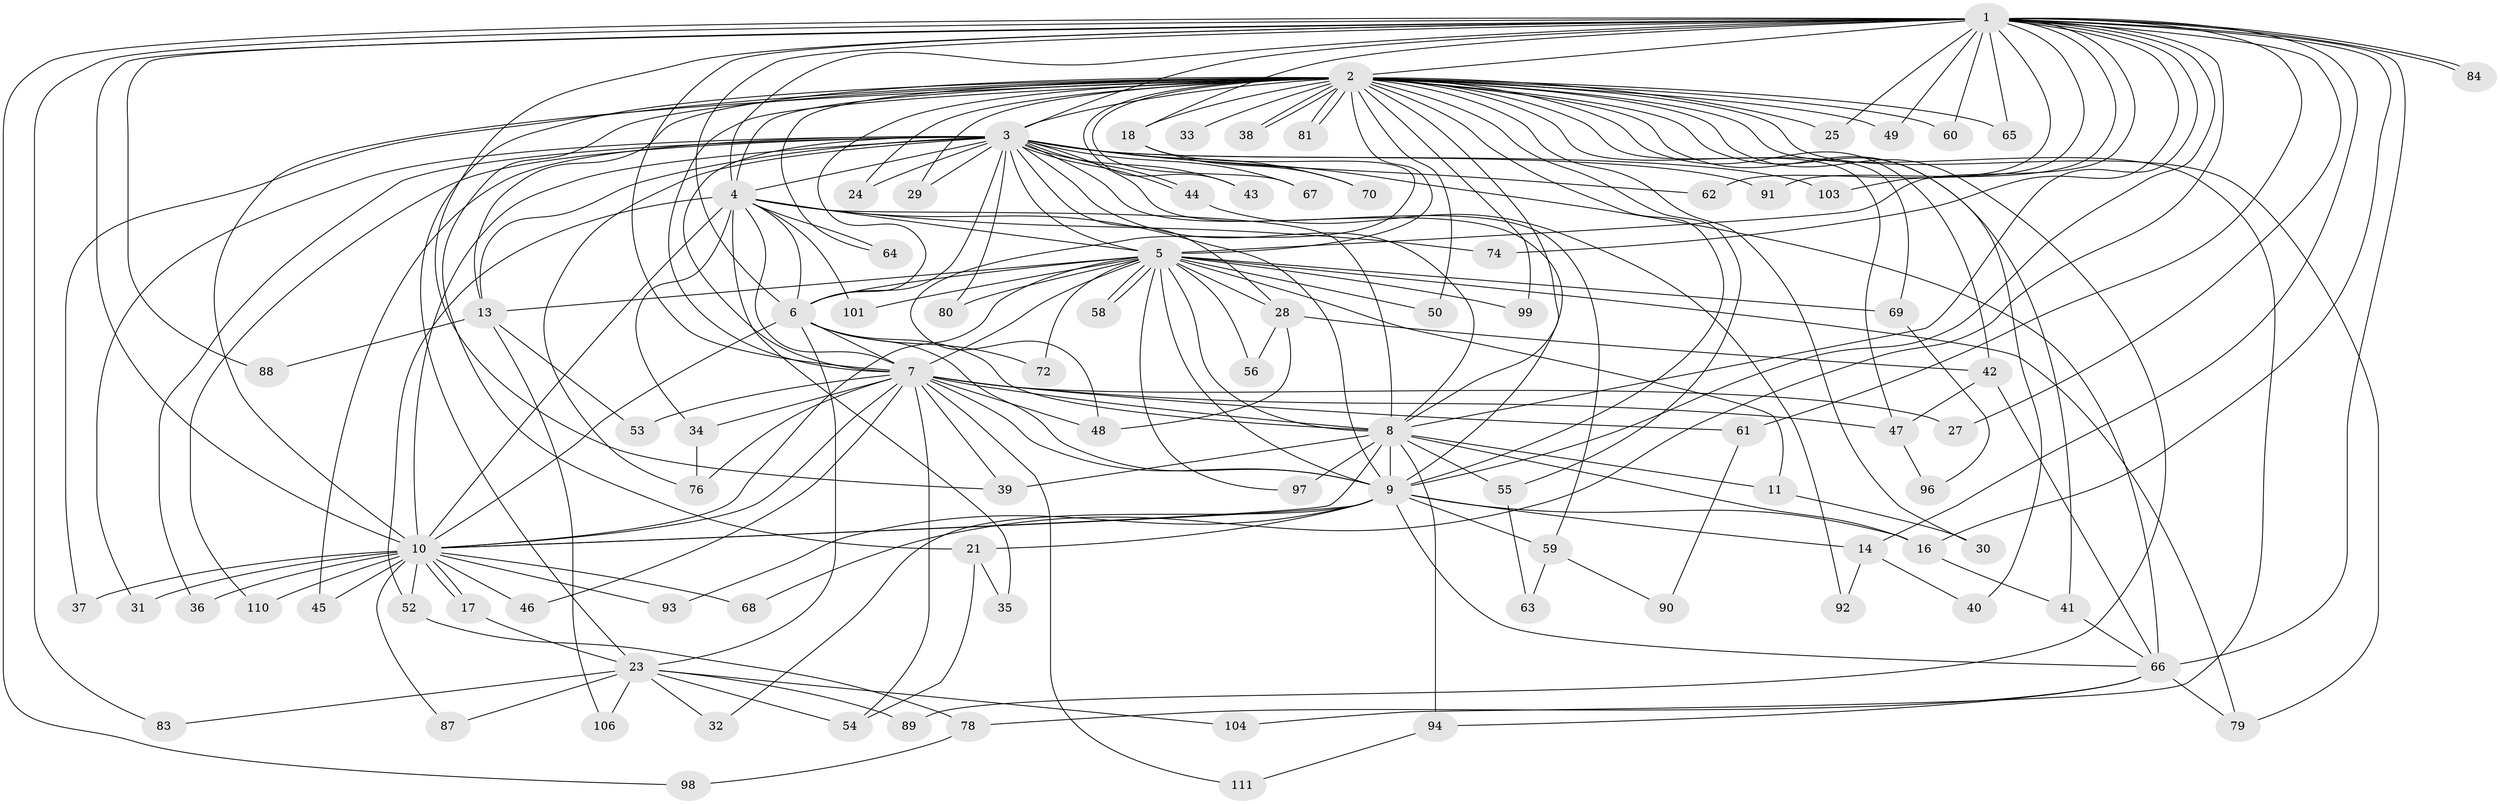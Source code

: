 // original degree distribution, {34: 0.009009009009009009, 40: 0.009009009009009009, 28: 0.009009009009009009, 14: 0.009009009009009009, 24: 0.009009009009009009, 11: 0.009009009009009009, 20: 0.009009009009009009, 17: 0.018018018018018018, 22: 0.009009009009009009, 3: 0.1981981981981982, 2: 0.5855855855855856, 5: 0.036036036036036036, 4: 0.06306306306306306, 7: 0.009009009009009009, 10: 0.009009009009009009, 6: 0.009009009009009009}
// Generated by graph-tools (version 1.1) at 2025/11/02/27/25 16:11:05]
// undirected, 89 vertices, 214 edges
graph export_dot {
graph [start="1"]
  node [color=gray90,style=filled];
  1 [super="+82"];
  2 [super="+20"];
  3 [super="+22"];
  4 [super="+19"];
  5 [super="+12"];
  6 [super="+109"];
  7 [super="+95"];
  8 [super="+73"];
  9 [super="+86"];
  10 [super="+15"];
  11;
  13 [super="+26"];
  14 [super="+51"];
  16 [super="+105"];
  17;
  18;
  21;
  23 [super="+108"];
  24;
  25;
  27;
  28;
  29;
  30;
  31;
  32;
  33;
  34;
  35;
  36;
  37;
  38;
  39;
  40;
  41 [super="+71"];
  42;
  43;
  44;
  45;
  46;
  47 [super="+77"];
  48 [super="+57"];
  49;
  50;
  52;
  53;
  54;
  55;
  56;
  58;
  59 [super="+85"];
  60;
  61;
  62;
  63;
  64;
  65;
  66 [super="+75"];
  67;
  68;
  69;
  70;
  72;
  74;
  76 [super="+102"];
  78;
  79 [super="+107"];
  80;
  81;
  83;
  84;
  87;
  88;
  89;
  90;
  91;
  92;
  93;
  94;
  96;
  97 [super="+100"];
  98;
  99;
  101;
  103;
  104;
  106;
  110;
  111;
  1 -- 2 [weight=3];
  1 -- 3;
  1 -- 4;
  1 -- 5;
  1 -- 6;
  1 -- 7 [weight=2];
  1 -- 8;
  1 -- 9;
  1 -- 10;
  1 -- 14 [weight=2];
  1 -- 18;
  1 -- 25;
  1 -- 27;
  1 -- 39;
  1 -- 49;
  1 -- 60;
  1 -- 61;
  1 -- 62;
  1 -- 65;
  1 -- 66;
  1 -- 68;
  1 -- 74;
  1 -- 83;
  1 -- 84;
  1 -- 84;
  1 -- 88;
  1 -- 91;
  1 -- 98;
  1 -- 103;
  1 -- 16;
  2 -- 3;
  2 -- 4;
  2 -- 5 [weight=2];
  2 -- 6;
  2 -- 7;
  2 -- 8;
  2 -- 9;
  2 -- 10 [weight=2];
  2 -- 13;
  2 -- 18;
  2 -- 21;
  2 -- 23;
  2 -- 25;
  2 -- 29;
  2 -- 30;
  2 -- 33 [weight=2];
  2 -- 38;
  2 -- 38;
  2 -- 40;
  2 -- 41;
  2 -- 42;
  2 -- 43;
  2 -- 49;
  2 -- 50;
  2 -- 55;
  2 -- 60;
  2 -- 64;
  2 -- 65;
  2 -- 67;
  2 -- 69;
  2 -- 81;
  2 -- 81;
  2 -- 89;
  2 -- 99;
  2 -- 37;
  2 -- 104;
  2 -- 24;
  2 -- 79;
  2 -- 47;
  3 -- 4 [weight=2];
  3 -- 5;
  3 -- 6;
  3 -- 7;
  3 -- 8;
  3 -- 9;
  3 -- 10;
  3 -- 13;
  3 -- 24;
  3 -- 28;
  3 -- 29;
  3 -- 31;
  3 -- 36;
  3 -- 43;
  3 -- 44;
  3 -- 44;
  3 -- 62;
  3 -- 67;
  3 -- 70;
  3 -- 76;
  3 -- 80;
  3 -- 91;
  3 -- 103;
  3 -- 110;
  3 -- 66;
  3 -- 59;
  3 -- 45;
  4 -- 5;
  4 -- 6;
  4 -- 7;
  4 -- 8 [weight=2];
  4 -- 9;
  4 -- 10;
  4 -- 34;
  4 -- 64;
  4 -- 74;
  4 -- 35;
  4 -- 52;
  4 -- 101;
  5 -- 6;
  5 -- 7;
  5 -- 8;
  5 -- 9;
  5 -- 10;
  5 -- 11;
  5 -- 28;
  5 -- 50;
  5 -- 56;
  5 -- 58;
  5 -- 58;
  5 -- 69;
  5 -- 72;
  5 -- 79;
  5 -- 80;
  5 -- 97;
  5 -- 99;
  5 -- 101;
  5 -- 13;
  6 -- 7;
  6 -- 8;
  6 -- 9;
  6 -- 10;
  6 -- 72;
  6 -- 23;
  7 -- 8;
  7 -- 9;
  7 -- 10;
  7 -- 27;
  7 -- 34;
  7 -- 39;
  7 -- 46;
  7 -- 47;
  7 -- 53;
  7 -- 54;
  7 -- 61;
  7 -- 76;
  7 -- 111;
  7 -- 48;
  8 -- 9;
  8 -- 10;
  8 -- 11;
  8 -- 16;
  8 -- 55;
  8 -- 94;
  8 -- 97 [weight=2];
  8 -- 39;
  9 -- 10;
  9 -- 14;
  9 -- 16;
  9 -- 21;
  9 -- 32;
  9 -- 59 [weight=2];
  9 -- 93;
  9 -- 66;
  10 -- 17;
  10 -- 17;
  10 -- 31;
  10 -- 36;
  10 -- 37;
  10 -- 45;
  10 -- 46;
  10 -- 52;
  10 -- 68;
  10 -- 87;
  10 -- 93;
  10 -- 110;
  11 -- 30;
  13 -- 53;
  13 -- 106;
  13 -- 88;
  14 -- 40;
  14 -- 92;
  16 -- 41;
  17 -- 23;
  18 -- 48;
  18 -- 70;
  21 -- 35;
  21 -- 54;
  23 -- 32;
  23 -- 83;
  23 -- 87;
  23 -- 89;
  23 -- 104;
  23 -- 106;
  23 -- 54;
  28 -- 42;
  28 -- 48;
  28 -- 56;
  34 -- 76;
  41 -- 66;
  42 -- 47;
  42 -- 66;
  44 -- 92;
  47 -- 96;
  52 -- 78;
  55 -- 63;
  59 -- 63;
  59 -- 90;
  61 -- 90;
  66 -- 78;
  66 -- 94;
  66 -- 79;
  69 -- 96;
  78 -- 98;
  94 -- 111;
}
